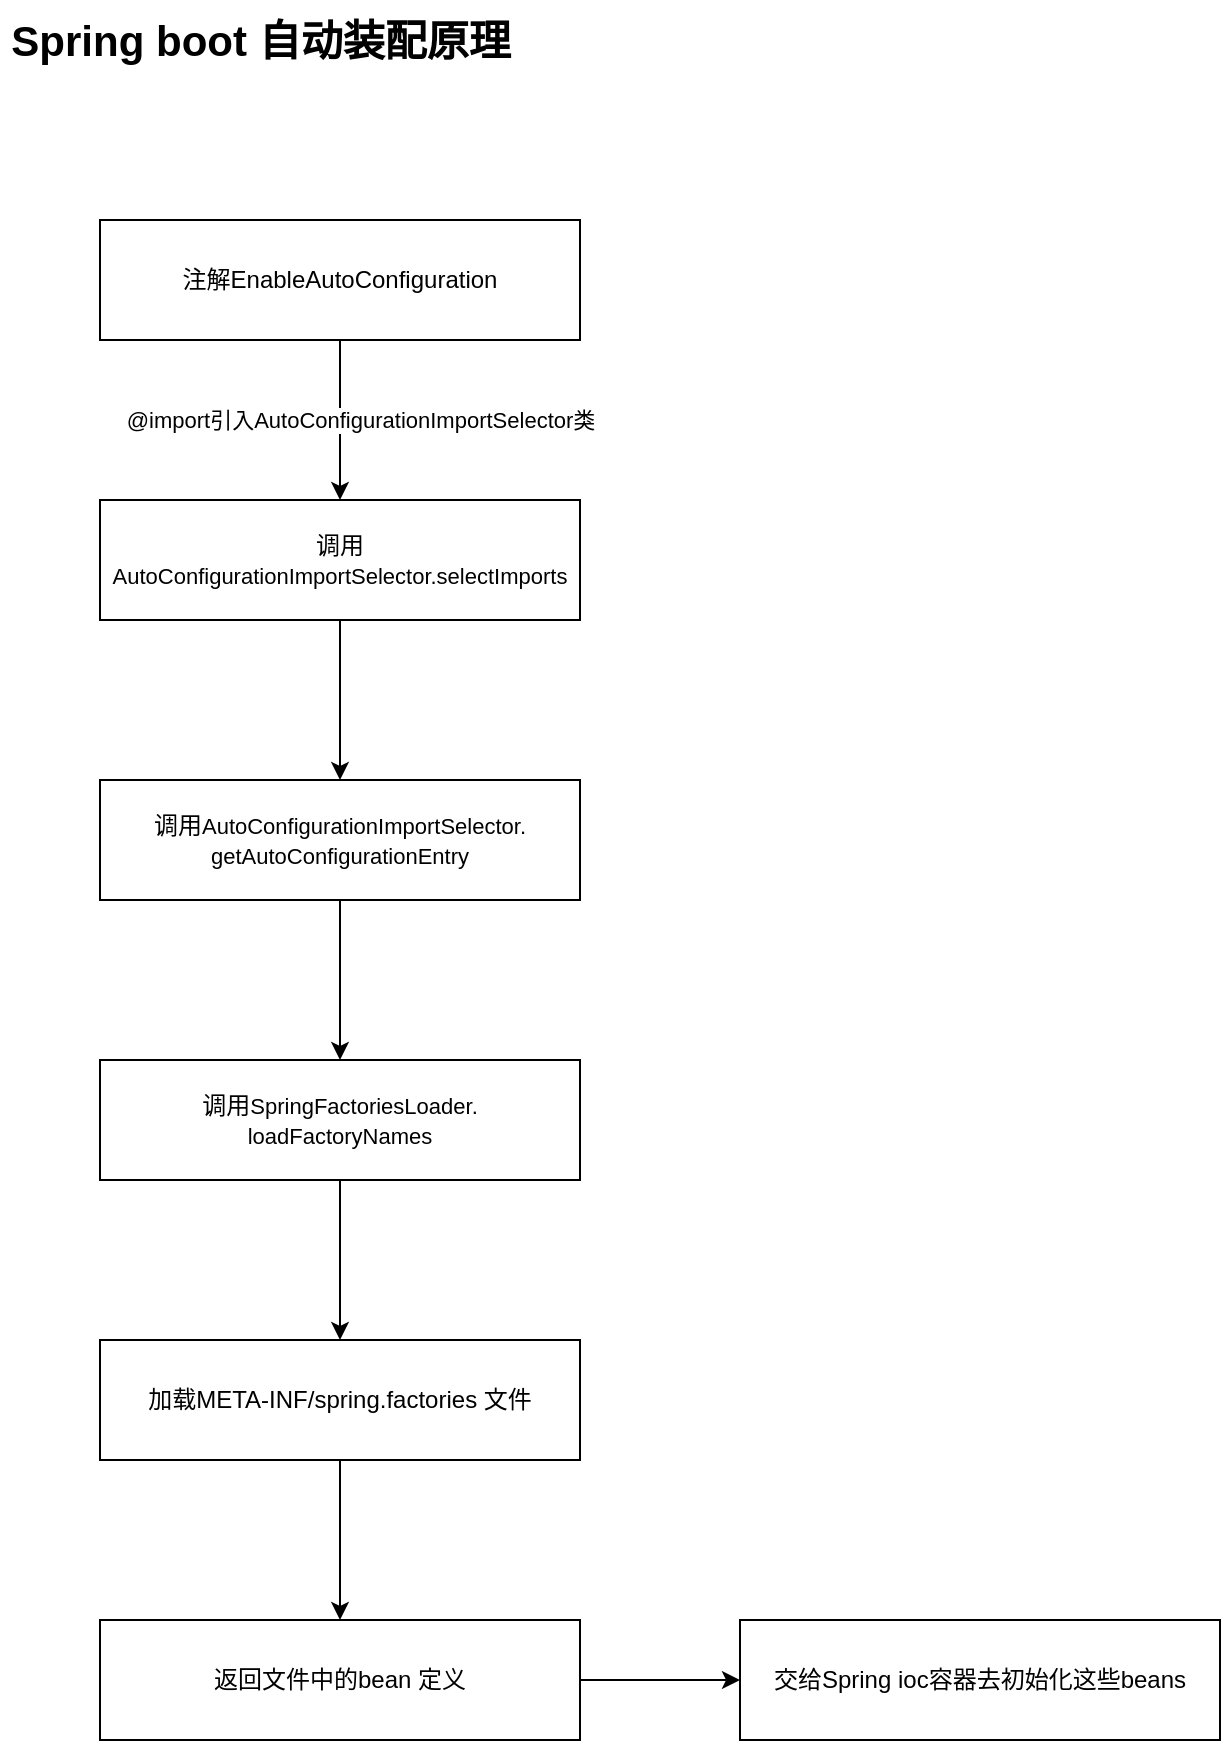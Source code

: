 <mxfile version="26.2.13">
  <diagram name="第 1 页" id="NTi-1oUGE1k_-Yd-XdE5">
    <mxGraphModel dx="1236" dy="790" grid="1" gridSize="10" guides="1" tooltips="1" connect="1" arrows="1" fold="1" page="1" pageScale="1" pageWidth="827" pageHeight="1169" math="0" shadow="0">
      <root>
        <mxCell id="0" />
        <mxCell id="1" parent="0" />
        <mxCell id="L7R5cwJ3fnDFQg3kvtcJ-3" value="" style="edgeStyle=orthogonalEdgeStyle;rounded=0;orthogonalLoop=1;jettySize=auto;html=1;" edge="1" parent="1" source="L7R5cwJ3fnDFQg3kvtcJ-1" target="L7R5cwJ3fnDFQg3kvtcJ-2">
          <mxGeometry relative="1" as="geometry" />
        </mxCell>
        <mxCell id="L7R5cwJ3fnDFQg3kvtcJ-5" value="@import引入AutoConfigurationImportSelector类" style="edgeLabel;html=1;align=center;verticalAlign=middle;resizable=0;points=[];" vertex="1" connectable="0" parent="L7R5cwJ3fnDFQg3kvtcJ-3">
          <mxGeometry x="-0.125" y="1" relative="1" as="geometry">
            <mxPoint x="9" y="5" as="offset" />
          </mxGeometry>
        </mxCell>
        <mxCell id="L7R5cwJ3fnDFQg3kvtcJ-1" value="注解EnableAutoConfiguration" style="rounded=0;whiteSpace=wrap;html=1;" vertex="1" parent="1">
          <mxGeometry x="90" y="160" width="240" height="60" as="geometry" />
        </mxCell>
        <mxCell id="L7R5cwJ3fnDFQg3kvtcJ-8" value="" style="edgeStyle=orthogonalEdgeStyle;rounded=0;orthogonalLoop=1;jettySize=auto;html=1;" edge="1" parent="1" source="L7R5cwJ3fnDFQg3kvtcJ-2" target="L7R5cwJ3fnDFQg3kvtcJ-7">
          <mxGeometry relative="1" as="geometry" />
        </mxCell>
        <mxCell id="L7R5cwJ3fnDFQg3kvtcJ-2" value="调用&lt;span style=&quot;font-size: 11px; text-wrap-mode: nowrap; background-color: rgb(255, 255, 255);&quot;&gt;AutoConfigurationImportSelector.selectImports&lt;/span&gt;" style="rounded=0;whiteSpace=wrap;html=1;" vertex="1" parent="1">
          <mxGeometry x="90" y="300" width="240" height="60" as="geometry" />
        </mxCell>
        <mxCell id="L7R5cwJ3fnDFQg3kvtcJ-6" value="Spring boot 自动装配原理" style="text;html=1;align=center;verticalAlign=middle;resizable=0;points=[];autosize=1;strokeColor=none;fillColor=none;fontSize=21;fontStyle=1" vertex="1" parent="1">
          <mxGeometry x="40" y="50" width="260" height="40" as="geometry" />
        </mxCell>
        <mxCell id="L7R5cwJ3fnDFQg3kvtcJ-10" value="" style="edgeStyle=orthogonalEdgeStyle;rounded=0;orthogonalLoop=1;jettySize=auto;html=1;" edge="1" parent="1" source="L7R5cwJ3fnDFQg3kvtcJ-7" target="L7R5cwJ3fnDFQg3kvtcJ-9">
          <mxGeometry relative="1" as="geometry" />
        </mxCell>
        <mxCell id="L7R5cwJ3fnDFQg3kvtcJ-7" value="调用&lt;span style=&quot;font-size: 11px; text-wrap-mode: nowrap; background-color: rgb(255, 255, 255);&quot;&gt;AutoConfigurationImportSelector.&lt;/span&gt;&lt;div&gt;&lt;span style=&quot;font-size: 11px; text-wrap-mode: nowrap; background-color: rgb(255, 255, 255);&quot;&gt;getAutoConfigurationEntry&lt;/span&gt;&lt;/div&gt;" style="rounded=0;whiteSpace=wrap;html=1;" vertex="1" parent="1">
          <mxGeometry x="90" y="440" width="240" height="60" as="geometry" />
        </mxCell>
        <mxCell id="L7R5cwJ3fnDFQg3kvtcJ-12" value="" style="edgeStyle=orthogonalEdgeStyle;rounded=0;orthogonalLoop=1;jettySize=auto;html=1;" edge="1" parent="1" source="L7R5cwJ3fnDFQg3kvtcJ-9" target="L7R5cwJ3fnDFQg3kvtcJ-11">
          <mxGeometry relative="1" as="geometry" />
        </mxCell>
        <mxCell id="L7R5cwJ3fnDFQg3kvtcJ-9" value="调用&lt;span style=&quot;font-size: 11px; text-wrap-mode: nowrap; background-color: rgb(255, 255, 255);&quot;&gt;SpringFactoriesLoader.&lt;/span&gt;&lt;div&gt;&lt;span style=&quot;font-size: 11px; text-wrap-mode: nowrap; background-color: rgb(255, 255, 255);&quot;&gt;loadFactoryNames&lt;/span&gt;&lt;/div&gt;" style="rounded=0;whiteSpace=wrap;html=1;" vertex="1" parent="1">
          <mxGeometry x="90" y="580" width="240" height="60" as="geometry" />
        </mxCell>
        <mxCell id="L7R5cwJ3fnDFQg3kvtcJ-14" value="" style="edgeStyle=orthogonalEdgeStyle;rounded=0;orthogonalLoop=1;jettySize=auto;html=1;" edge="1" parent="1" source="L7R5cwJ3fnDFQg3kvtcJ-11" target="L7R5cwJ3fnDFQg3kvtcJ-13">
          <mxGeometry relative="1" as="geometry" />
        </mxCell>
        <mxCell id="L7R5cwJ3fnDFQg3kvtcJ-11" value="加载META-INF/spring.factories 文件" style="rounded=0;whiteSpace=wrap;html=1;" vertex="1" parent="1">
          <mxGeometry x="90" y="720" width="240" height="60" as="geometry" />
        </mxCell>
        <mxCell id="L7R5cwJ3fnDFQg3kvtcJ-16" value="" style="edgeStyle=orthogonalEdgeStyle;rounded=0;orthogonalLoop=1;jettySize=auto;html=1;" edge="1" parent="1" source="L7R5cwJ3fnDFQg3kvtcJ-13" target="L7R5cwJ3fnDFQg3kvtcJ-15">
          <mxGeometry relative="1" as="geometry" />
        </mxCell>
        <mxCell id="L7R5cwJ3fnDFQg3kvtcJ-13" value="返回文件中的bean 定义" style="rounded=0;whiteSpace=wrap;html=1;" vertex="1" parent="1">
          <mxGeometry x="90" y="860" width="240" height="60" as="geometry" />
        </mxCell>
        <mxCell id="L7R5cwJ3fnDFQg3kvtcJ-15" value="交给Spring ioc容器去初始化这些beans" style="rounded=0;whiteSpace=wrap;html=1;" vertex="1" parent="1">
          <mxGeometry x="410" y="860" width="240" height="60" as="geometry" />
        </mxCell>
      </root>
    </mxGraphModel>
  </diagram>
</mxfile>
